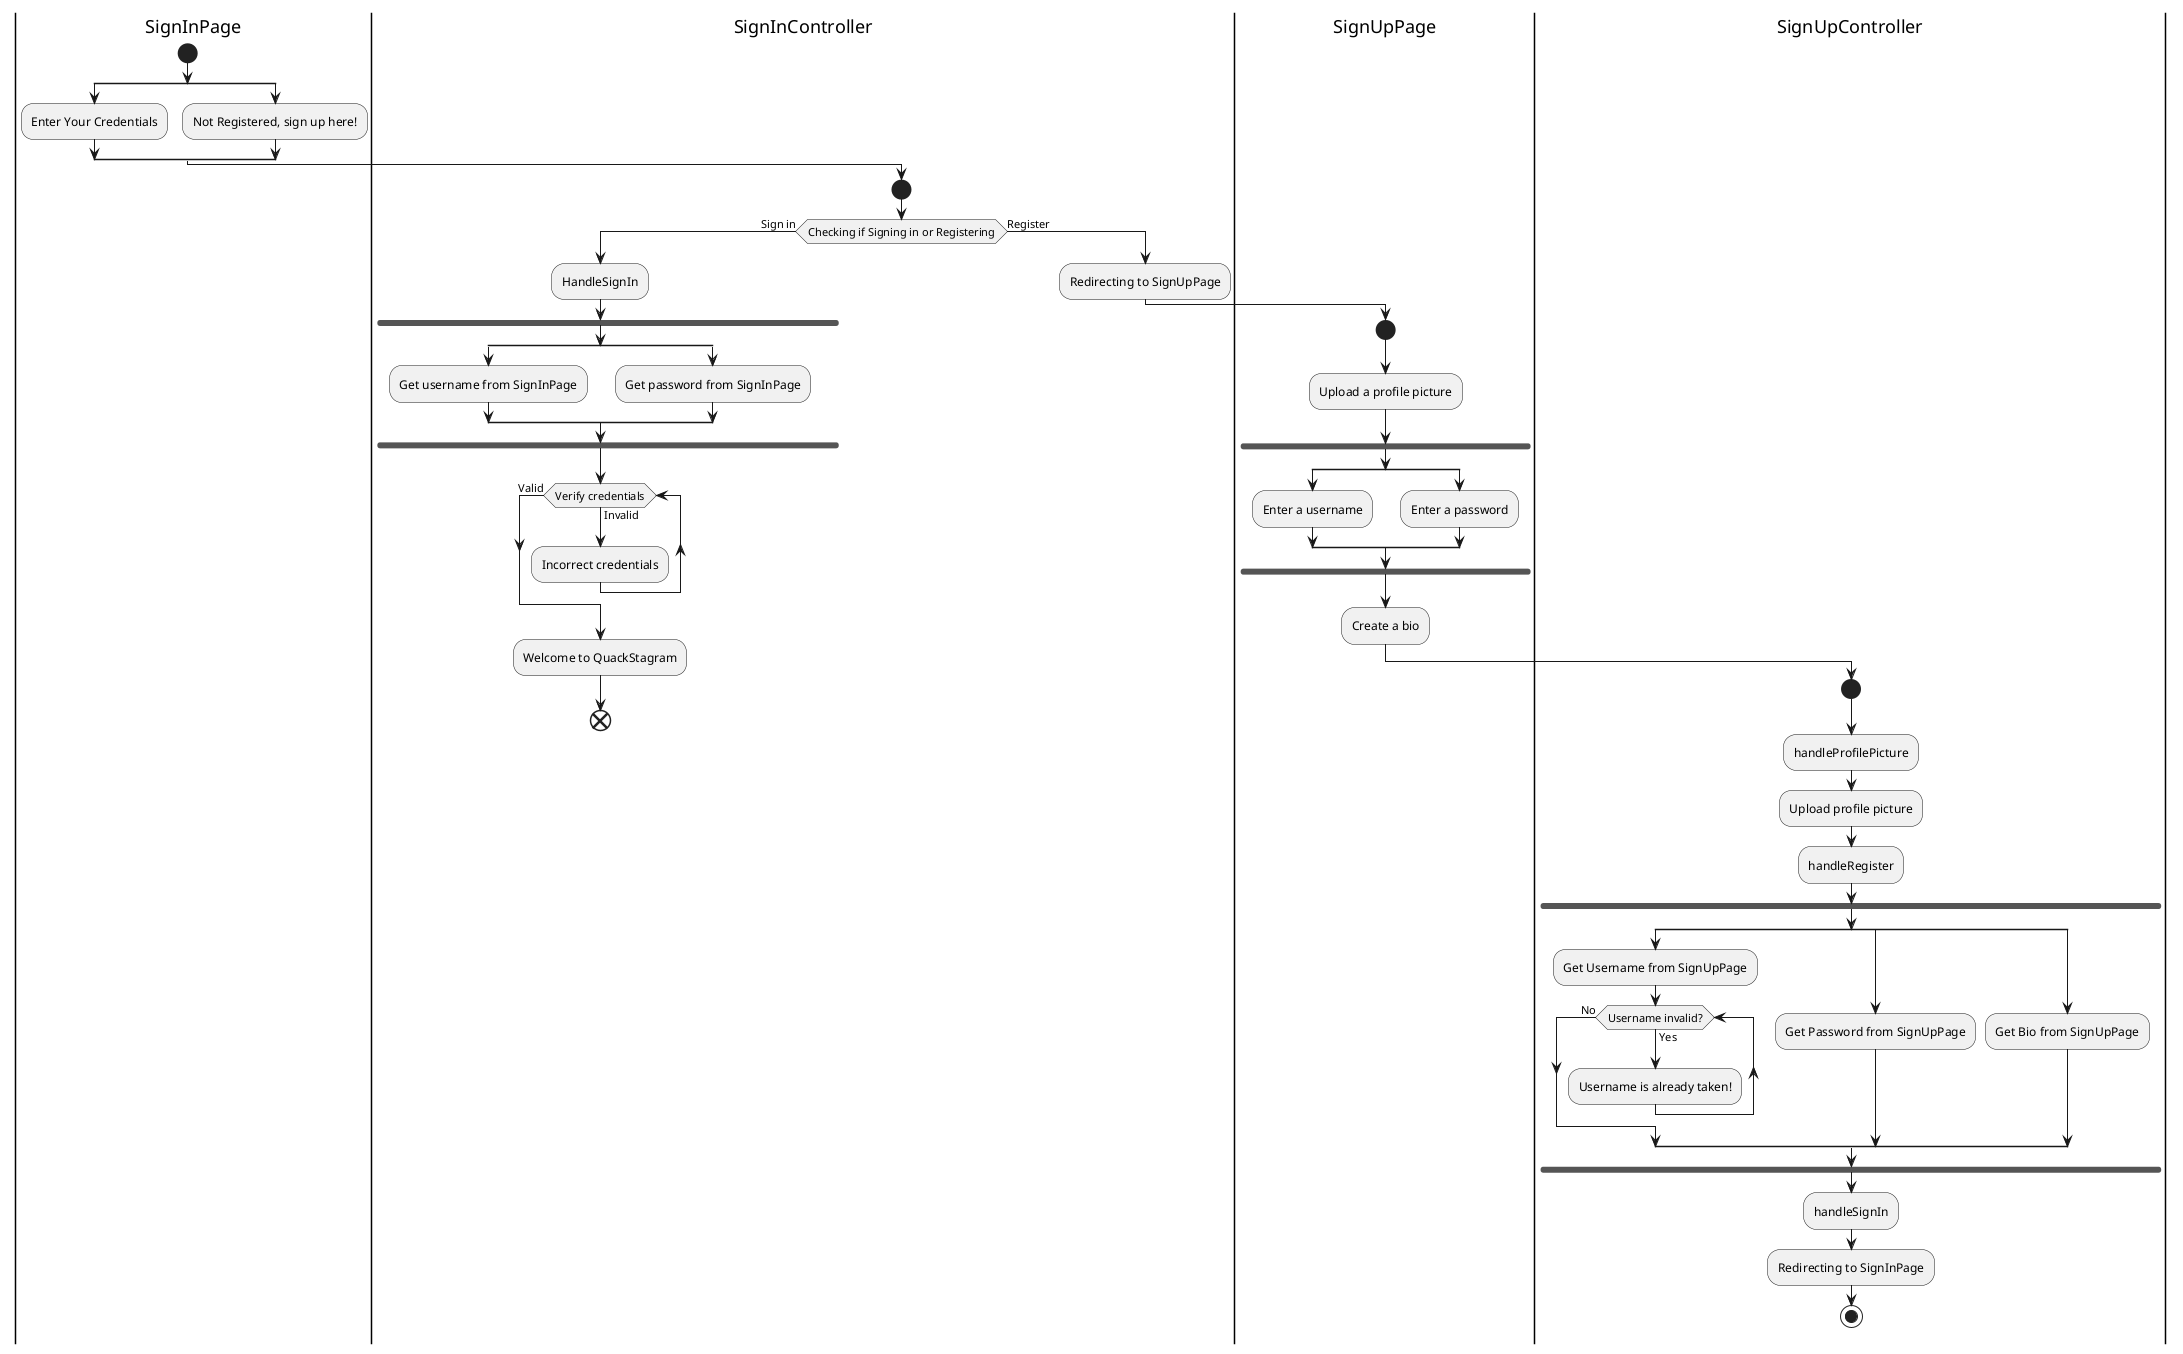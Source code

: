 @startuml UserDatabase
|SignInPage|
start
split
:Enter Your Credentials;
split again
:Not Registered, sign up here!;
endsplit


|SignInController|
start
if (Checking if Signing in or Registering) then (Sign in)
:HandleSignIn;
fork
split
:Get username from SignInPage;
split again
:Get password from SignInPage;
endsplit
endfork
while (Verify credentials) is (Invalid)
:Incorrect credentials;
endwhile (Valid)
:Welcome to QuackStagram;
end
else (Register)
:Redirecting to SignUpPage;

|SignUpPage|
start
:Upload a profile picture;
fork
split
:Enter a username;
split again
:Enter a password;
endsplit
endfork
:Create a bio;


|SignUpController|
start
:handleProfilePicture;
:Upload profile picture;
:handleRegister;
fork
split
:Get Username from SignUpPage;
while (Username invalid?) is (Yes)
:Username is already taken!;
endwhile (No)
split again
:Get Password from SignUpPage;
split again 
:Get Bio from SignUpPage;
endsplit
endfork
:handleSignIn;
:Redirecting to SignInPage;
stop